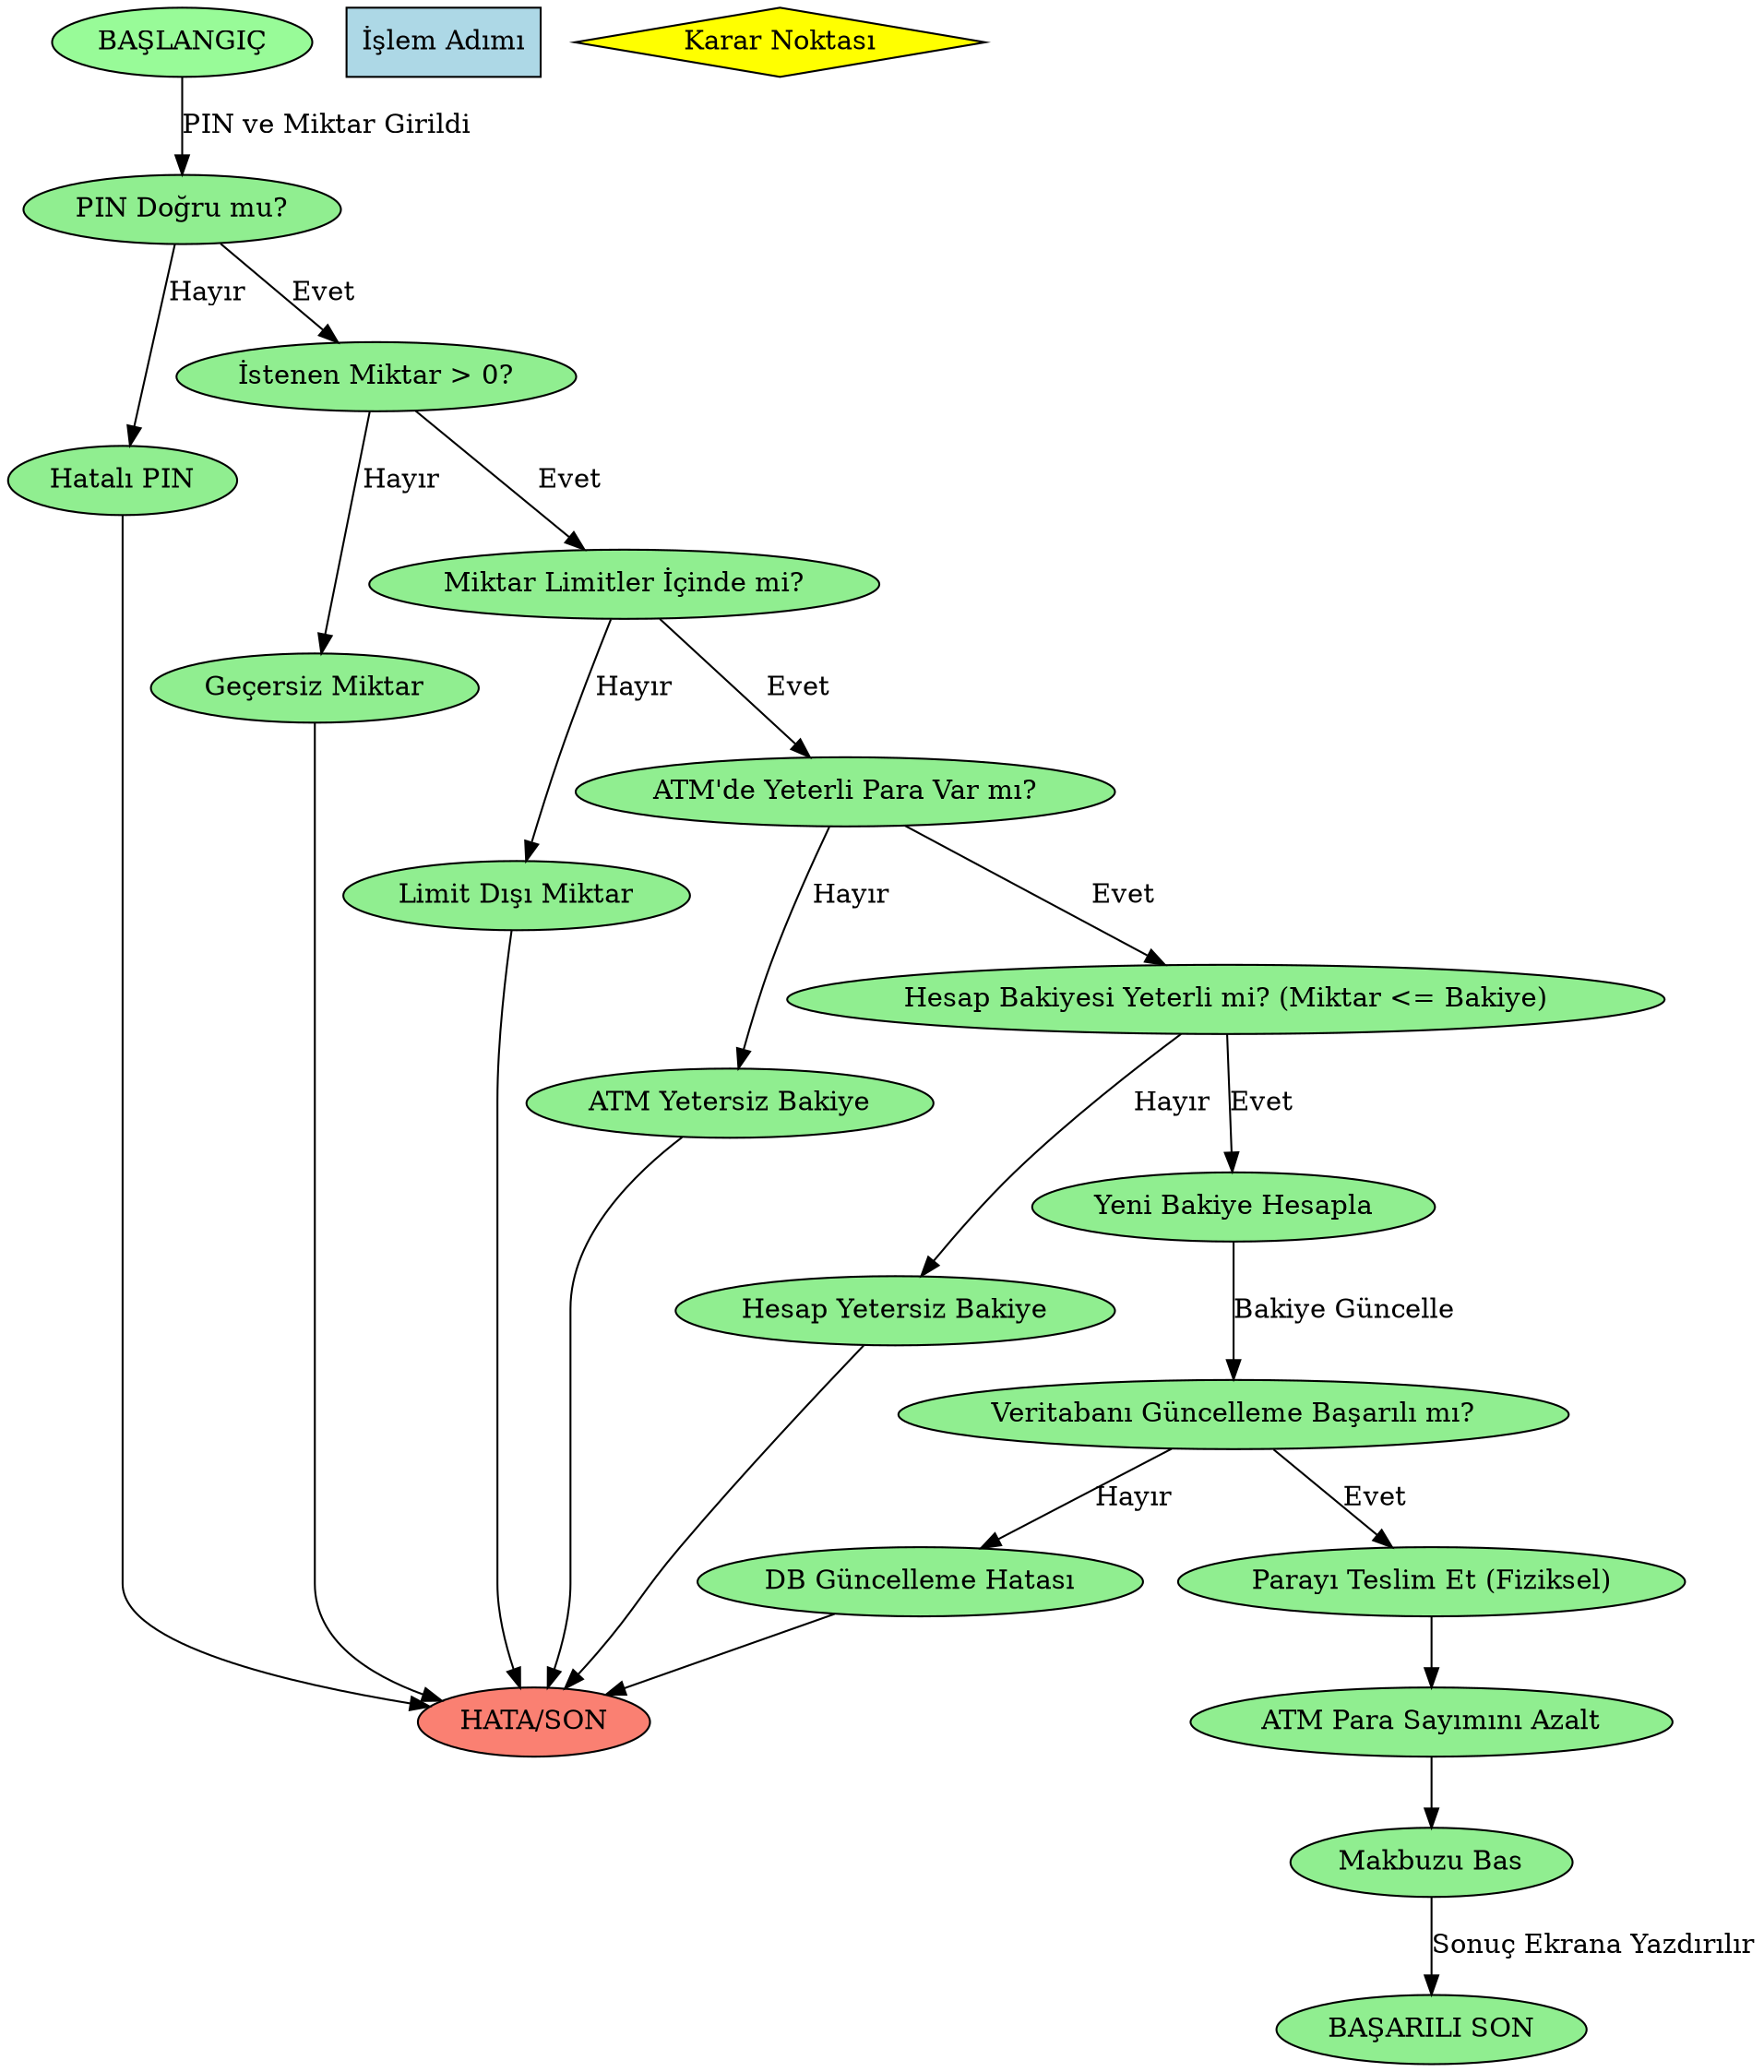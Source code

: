 digraph ATM_ParaCekme_Akisi {
    // Grafiğin genel ayarları
    rankdir=TB; // Yukarıdan aşağıya akış (Top to Bottom)
    node [shape=box]; // Varsayılan düğüm şekli kutu
    
    // Şekil Tanımlamaları:
    node [shape=oval, style="filled", fillcolor="palegreen"]; Baslangic [label="BAŞLANGIÇ"];
    node [shape=box, style="filled", fillcolor="lightblue"]; İşlem [label="İşlem Adımı"];
    node [shape=diamond, style="filled", fillcolor="yellow"]; Karar [label="Karar Noktası"];
    node [shape=oval, style="filled", fillcolor="salmon"]; BitisHata [label="HATA/SON"];
    node [shape=oval, style="filled", fillcolor="lightgreen"]; BitisBasarili [label="BAŞARILI SON"];

    // 1. PIN Doğrulama
    Baslangic -> Karar_PIN [label="PIN ve Miktar Girildi"];
    Karar_PIN [label="PIN Doğru mu?"];
    Karar_PIN -> BitisHata_PIN [label="Hayır"];
    BitisHata_PIN [label="Hatalı PIN"];

    // 2. Miktar Doğrulama
    Karar_PIN -> Karar_MiktarPozitif [label="Evet"];
    Karar_MiktarPozitif [label="İstenen Miktar > 0?"];
    Karar_MiktarPozitif -> BitisHata_MiktarNegatif [label="Hayır"];
    BitisHata_MiktarNegatif [label="Geçersiz Miktar"];
    
    // 3. Limit Kontrolü
    Karar_MiktarPozitif -> Karar_Limit [label="Evet"];
    Karar_Limit [label="Miktar Limitler İçinde mi?"];
    Karar_Limit -> BitisHata_Limit [label="Hayır"];
    BitisHata_Limit [label="Limit Dışı Miktar"];

    // 4. ATM Yeterliliği Kontrolü
    Karar_Limit -> Karar_ATMYeter [label="Evet"];
    Karar_ATMYeter [label="ATM'de Yeterli Para Var mı?"];
    Karar_ATMYeter -> BitisHata_ATMYetersiz [label="Hayır"];
    BitisHata_ATMYetersiz [label="ATM Yetersiz Bakiye"];

    // 5. Hesap Bakiye Kontrolü
    Karar_ATMYeter -> Karar_HesapBakiye [label="Evet"];
    Karar_HesapBakiye [label="Hesap Bakiyesi Yeterli mi? (Miktar <= Bakiye)"];
    Karar_HesapBakiye -> BitisHata_HesapYetersiz [label="Hayır"];
    BitisHata_HesapYetersiz [label="Hesap Yetersiz Bakiye"];
    
    // 6. İşlem Gerçekleştirme
    Karar_HesapBakiye -> Islem_Guncelle [label="Evet"];
    Islem_Guncelle [label="Yeni Bakiye Hesapla"];
    
    // 7. Veritabanı Güncelleme
    Islem_Guncelle -> Karar_DB [label="Bakiye Güncelle"];
    Karar_DB [label="Veritabanı Güncelleme Başarılı mı?"];
    Karar_DB -> BitisHata_DB [label="Hayır"];
    BitisHata_DB [label="DB Güncelleme Hatası"];

    // 8. Başarılı İşlem Akışı
    Karar_DB -> Islem_ParaTeslim [label="Evet"];
    Islem_ParaTeslim [label="Parayı Teslim Et (Fiziksel)"];
    Islem_ParaTeslim -> Islem_ATM_Sayim_Azalt;
    Islem_ATM_Sayim_Azalt [label="ATM Para Sayımını Azalt"];
    Islem_ATM_Sayim_Azalt -> Islem_Makbuz;
    Islem_Makbuz [label="Makbuzu Bas"];
    
    // 9. Sonuç
    Islem_Makbuz -> BitisBasarili [label="Sonuç Ekrana Yazdırılır"];

    // Hata düğümlerini tek bir Bitiş düğümüne yönlendirme (isteğe bağlı)
    BitisHata_PIN -> BitisHata;
    BitisHata_MiktarNegatif -> BitisHata;
    BitisHata_Limit -> BitisHata;
    BitisHata_ATMYetersiz -> BitisHata;
    BitisHata_HesapYetersiz -> BitisHata;
    BitisHata_DB -> BitisHata;
}
